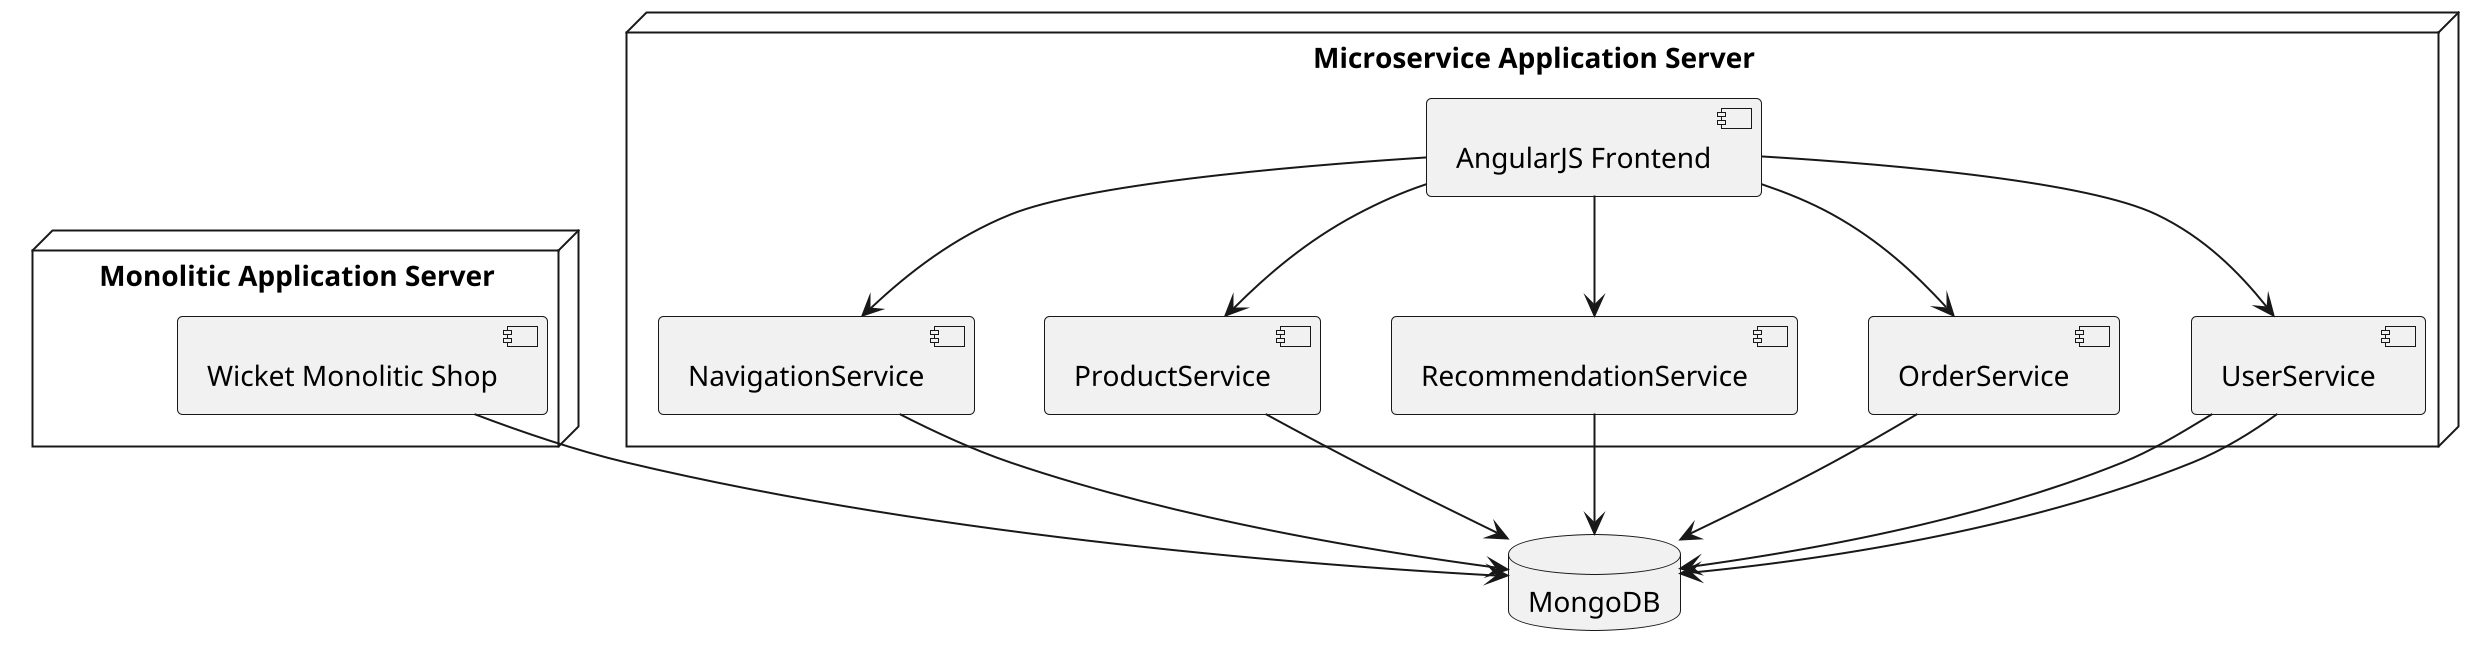 @startuml
scale 2

database "MongoDB" {
}

node "Monolitic Application Server" {
    [Wicket Monolitic Shop] --> MongoDB
}

node "Microservice Application Server" {
    [AngularJS Frontend] --> [NavigationService]
    [AngularJS Frontend] --> [ProductService]
    [AngularJS Frontend] --> [RecommendationService]
    [AngularJS Frontend] --> [OrderService]
    [AngularJS Frontend] --> [UserService]

    [UserService] --> MongoDB
    [NavigationService] --> MongoDB
    [ProductService] --> MongoDB
    [RecommendationService] --> MongoDB
    [OrderService] --> MongoDB
    [UserService] --> MongoDB
}


@enduml